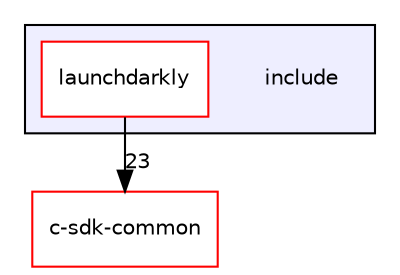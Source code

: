 digraph "include" {
  compound=true
  node [ fontsize="10", fontname="Helvetica"];
  edge [ labelfontsize="10", labelfontname="Helvetica"];
  subgraph clusterdir_d44c64559bbebec7f509842c48db8b23 {
    graph [ bgcolor="#eeeeff", pencolor="black", label="" URL="dir_d44c64559bbebec7f509842c48db8b23.html"];
    dir_d44c64559bbebec7f509842c48db8b23 [shape=plaintext label="include"];
    dir_efe5b79025e5a9a1c6aba444011d94a7 [shape=box label="launchdarkly" color="red" fillcolor="white" style="filled" URL="dir_efe5b79025e5a9a1c6aba444011d94a7.html"];
  }
  dir_2baa2abe2a8541e88a77fd54574fc547 [shape=box label="c-sdk-common" fillcolor="white" style="filled" color="red" URL="dir_2baa2abe2a8541e88a77fd54574fc547.html"];
  dir_efe5b79025e5a9a1c6aba444011d94a7->dir_2baa2abe2a8541e88a77fd54574fc547 [headlabel="23", labeldistance=1.5 headhref="dir_000005_000000.html"];
}
